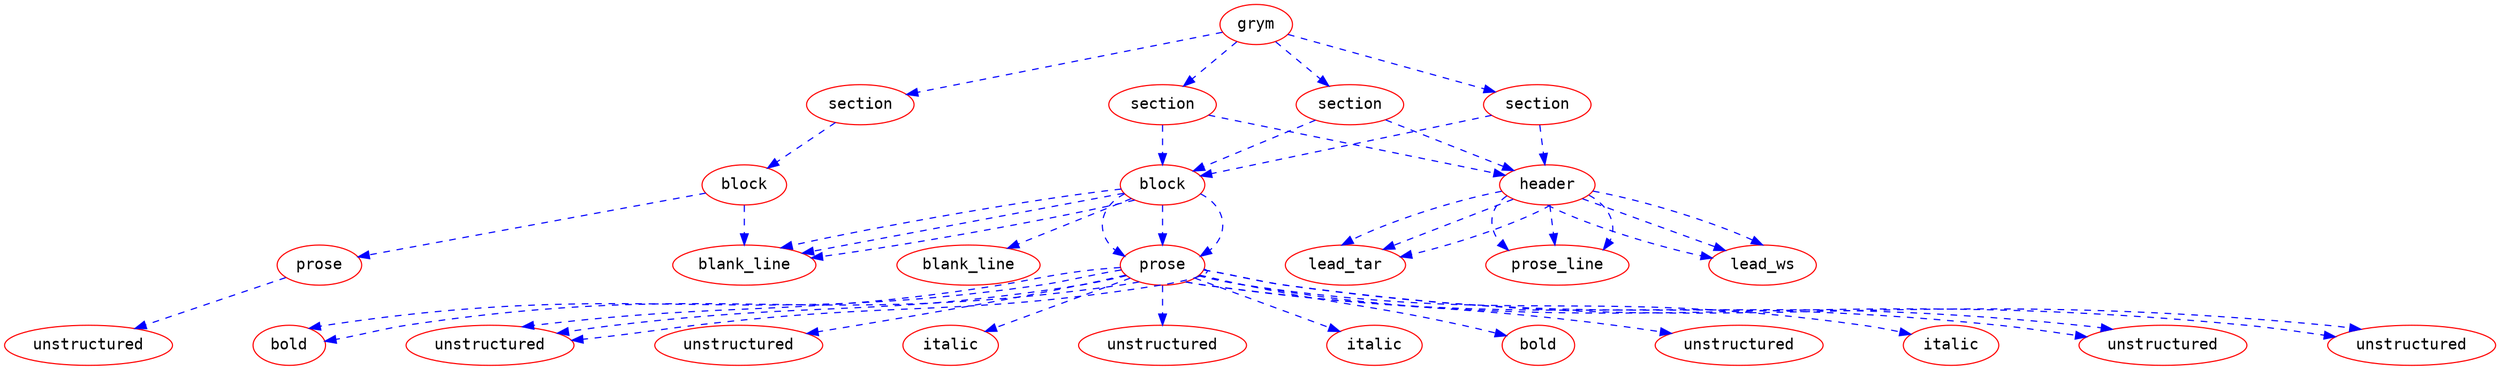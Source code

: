 digraph hierarchy {

nodesep=1.0 // increases the separation between nodes

node [color=Red,fontname=Courier]
edge [color=Blue, style=dashed] //setup options

grym_0 [label="grym"]

grym_0 -> { section_1 section_2 section_3 section_4}
{rank=same; section_1 section_2 section_3 section_4}

section_1 [label="section"]
section_2 [label="section"]
section_3 [label="section"]
section_4 [label="section"]

section_1 -> { block_5}
{rank=same; block_5}

block_5 [label="block"]

block_5 -> { prose_6 blank_line_7}
{rank=same; prose_6 blank_line_7}

prose_6 [label="prose"]
blank_line_7 [label="blank_line"]

prose_6 -> { unstructured_8}
{rank=same; unstructured_8}

unstructured_8 [label="unstructured"]



section_2 -> { header_5 block_6}
{rank=same; header_5 block_6}

header_5 [label="header"]
block_6 [label="block"]

header_5 -> { lead_ws_7 lead_tar_8 prose_line_9}
{rank=same; lead_ws_7 lead_tar_8 prose_line_9}

lead_ws_7 [label="lead_ws"]
lead_tar_8 [label="lead_tar"]
prose_line_9 [label="prose_line"]




block_6 -> { blank_line_7 prose_8}
{rank=same; blank_line_7 prose_8}

blank_line_7 [label="blank_line"]
prose_8 [label="prose"]


prose_8 -> { unstructured_9 unstructured_10 bold_11 unstructured_12}
{rank=same; unstructured_9 unstructured_10 bold_11 unstructured_12}

unstructured_9 [label="unstructured"]
unstructured_10 [label="unstructured"]
bold_11 [label="bold"]
unstructured_12 [label="unstructured"]





section_3 -> { header_5 block_6}
{rank=same; header_5 block_6}

header_5 [label="header"]
block_6 [label="block"]

header_5 -> { lead_ws_7 lead_tar_8 prose_line_9}
{rank=same; lead_ws_7 lead_tar_8 prose_line_9}

lead_ws_7 [label="lead_ws"]
lead_tar_8 [label="lead_tar"]
prose_line_9 [label="prose_line"]




block_6 -> { blank_line_7 prose_8 blank_line_9}
{rank=same; blank_line_7 prose_8 blank_line_9}

blank_line_7 [label="blank_line"]
prose_8 [label="prose"]
blank_line_9 [label="blank_line"]


prose_8 -> { unstructured_10 bold_11 unstructured_12 unstructured_13 italic_14 unstructured_15 italic_16}
{rank=same; unstructured_10 bold_11 unstructured_12 unstructured_13 italic_14 unstructured_15 italic_16}

unstructured_10 [label="unstructured"]
bold_11 [label="bold"]
unstructured_12 [label="unstructured"]
unstructured_13 [label="unstructured"]
italic_14 [label="italic"]
unstructured_15 [label="unstructured"]
italic_16 [label="italic"]









section_4 -> { header_5 block_6}
{rank=same; header_5 block_6}

header_5 [label="header"]
block_6 [label="block"]

header_5 -> { lead_ws_7 lead_tar_8 prose_line_9}
{rank=same; lead_ws_7 lead_tar_8 prose_line_9}

lead_ws_7 [label="lead_ws"]
lead_tar_8 [label="lead_tar"]
prose_line_9 [label="prose_line"]




block_6 -> { blank_line_7 prose_8}
{rank=same; blank_line_7 prose_8}

blank_line_7 [label="blank_line"]
prose_8 [label="prose"]


prose_8 -> { unstructured_9 bold_10 unstructured_11 unstructured_12 italic_13}
{rank=same; unstructured_9 bold_10 unstructured_11 unstructured_12 italic_13}

unstructured_9 [label="unstructured"]
bold_10 [label="bold"]
unstructured_11 [label="unstructured"]
unstructured_12 [label="unstructured"]
italic_13 [label="italic"]







}